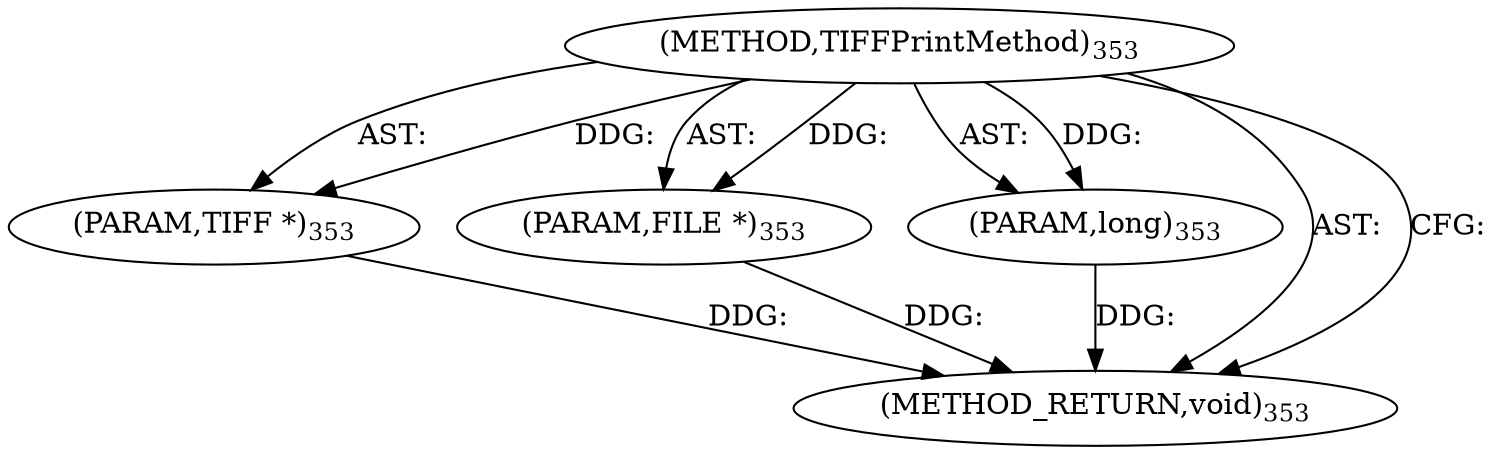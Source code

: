 digraph "TIFFPrintMethod" {  
"8483" [label = <(METHOD,TIFFPrintMethod)<SUB>353</SUB>> ]
"8484" [label = <(PARAM,TIFF *)<SUB>353</SUB>> ]
"8485" [label = <(PARAM,FILE *)<SUB>353</SUB>> ]
"8486" [label = <(PARAM,long)<SUB>353</SUB>> ]
"8487" [label = <(METHOD_RETURN,void)<SUB>353</SUB>> ]
  "8483" -> "8484"  [ label = "AST: "] 
  "8483" -> "8485"  [ label = "AST: "] 
  "8483" -> "8486"  [ label = "AST: "] 
  "8483" -> "8487"  [ label = "AST: "] 
  "8483" -> "8487"  [ label = "CFG: "] 
  "8484" -> "8487"  [ label = "DDG: "] 
  "8485" -> "8487"  [ label = "DDG: "] 
  "8486" -> "8487"  [ label = "DDG: "] 
  "8483" -> "8484"  [ label = "DDG: "] 
  "8483" -> "8485"  [ label = "DDG: "] 
  "8483" -> "8486"  [ label = "DDG: "] 
}
